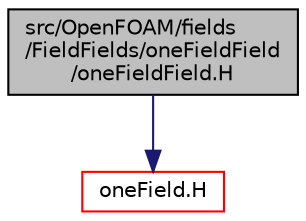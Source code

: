 digraph "src/OpenFOAM/fields/FieldFields/oneFieldField/oneFieldField.H"
{
  bgcolor="transparent";
  edge [fontname="Helvetica",fontsize="10",labelfontname="Helvetica",labelfontsize="10"];
  node [fontname="Helvetica",fontsize="10",shape=record];
  Node1 [label="src/OpenFOAM/fields\l/FieldFields/oneFieldField\l/oneFieldField.H",height=0.2,width=0.4,color="black", fillcolor="grey75", style="filled" fontcolor="black"];
  Node1 -> Node2 [color="midnightblue",fontsize="10",style="solid",fontname="Helvetica"];
  Node2 [label="oneField.H",height=0.2,width=0.4,color="red",URL="$oneField_8H.html"];
}

